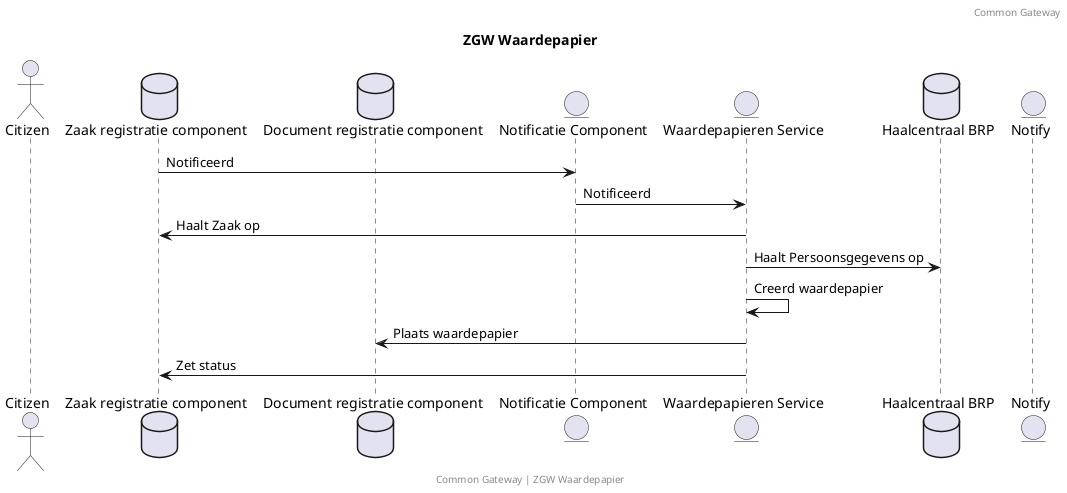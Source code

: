 @startuml
title: ZGW Waardepapier
footer: Common Gateway | ZGW Waardepapier
header: Common Gateway

actor Citizen
database "Zaak registratie component" as ZRC
database "Document registratie component" as DRC
entity "Notificatie Component" as NC
entity "Waardepapieren Service" as WP
database "Haalcentraal BRP" as BRP
entity "Notify" as Notify

ZRC -> NC: Notificeerd
NC -> WP: Notificeerd
WP -> ZRC: Haalt Zaak op
WP -> BRP: Haalt Persoonsgegevens op
WP -> WP: Creerd waardepapier
WP -> DRC: Plaats waardepapier
WP -> ZRC: Zet status

@enduml